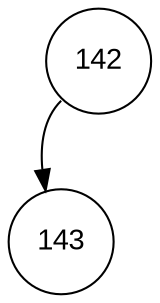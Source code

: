digraph POT_test {
node [fontname="Arial", shape="circle", width=0.5];
142 [label = "142"]
142:sw -> 143
143 [label = "143"]
}
